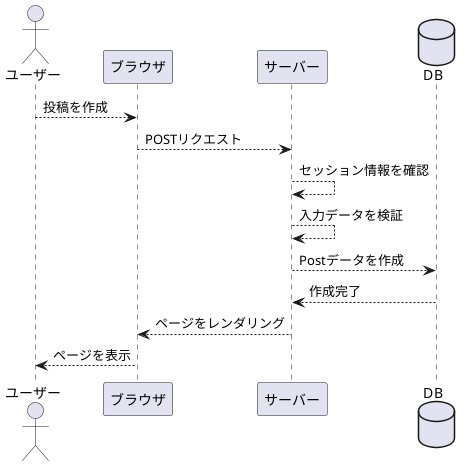 @startuml post

actor ユーザー as u
participant ブラウザ as b
participant サーバー as s
database DB as d

u --> b: 投稿を作成
b --> s: POSTリクエスト
s --> s: セッション情報を確認
s --> s: 入力データを検証
s --> d: Postデータを作成
d --> s: 作成完了
s --> b: ページをレンダリング
b --> u: ページを表示


@enduml